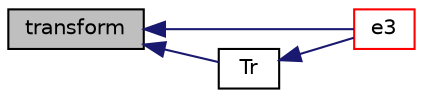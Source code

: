 digraph "transform"
{
  bgcolor="transparent";
  edge [fontname="Helvetica",fontsize="10",labelfontname="Helvetica",labelfontsize="10"];
  node [fontname="Helvetica",fontsize="10",shape=record];
  rankdir="LR";
  Node970 [label="transform",height=0.2,width=0.4,color="black", fillcolor="grey75", style="filled", fontcolor="black"];
  Node970 -> Node971 [dir="back",color="midnightblue",fontsize="10",style="solid",fontname="Helvetica"];
  Node971 [label="e3",height=0.2,width=0.4,color="red",URL="$a26121.html#ac1398080ba7864f25e4619dc2e602dee",tooltip="Return local Cartesian z-axis in global coordinates. "];
  Node970 -> Node973 [dir="back",color="midnightblue",fontsize="10",style="solid",fontname="Helvetica"];
  Node973 [label="Tr",height=0.2,width=0.4,color="black",URL="$a26121.html#ab1de9ef73b25e3b73c4608c4c20d806c",tooltip="Return transformation tensor field. "];
  Node973 -> Node971 [dir="back",color="midnightblue",fontsize="10",style="solid",fontname="Helvetica"];
}
